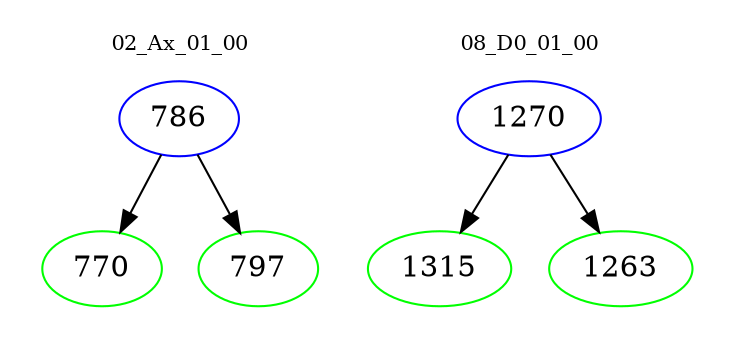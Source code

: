 digraph{
subgraph cluster_0 {
color = white
label = "02_Ax_01_00";
fontsize=10;
T0_786 [label="786", color="blue"]
T0_786 -> T0_770 [color="black"]
T0_770 [label="770", color="green"]
T0_786 -> T0_797 [color="black"]
T0_797 [label="797", color="green"]
}
subgraph cluster_1 {
color = white
label = "08_D0_01_00";
fontsize=10;
T1_1270 [label="1270", color="blue"]
T1_1270 -> T1_1315 [color="black"]
T1_1315 [label="1315", color="green"]
T1_1270 -> T1_1263 [color="black"]
T1_1263 [label="1263", color="green"]
}
}
